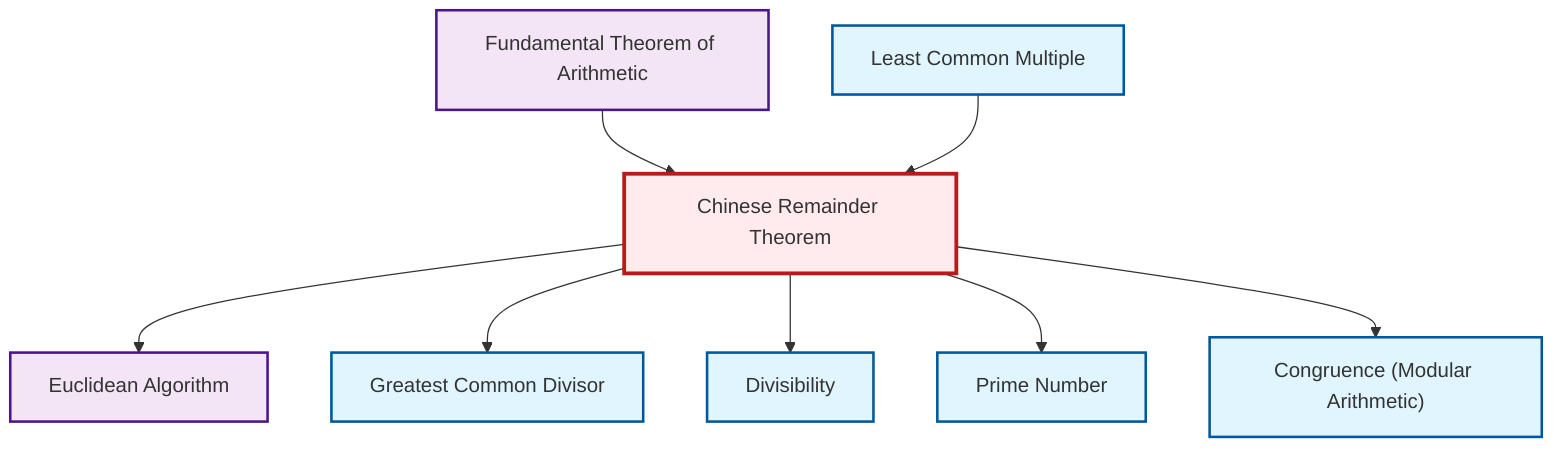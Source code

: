 graph TD
    classDef definition fill:#e1f5fe,stroke:#01579b,stroke-width:2px
    classDef theorem fill:#f3e5f5,stroke:#4a148c,stroke-width:2px
    classDef axiom fill:#fff3e0,stroke:#e65100,stroke-width:2px
    classDef example fill:#e8f5e9,stroke:#1b5e20,stroke-width:2px
    classDef current fill:#ffebee,stroke:#b71c1c,stroke-width:3px
    def-congruence["Congruence (Modular Arithmetic)"]:::definition
    def-divisibility["Divisibility"]:::definition
    def-prime["Prime Number"]:::definition
    def-lcm["Least Common Multiple"]:::definition
    def-gcd["Greatest Common Divisor"]:::definition
    thm-chinese-remainder["Chinese Remainder Theorem"]:::theorem
    thm-fundamental-arithmetic["Fundamental Theorem of Arithmetic"]:::theorem
    thm-euclidean-algorithm["Euclidean Algorithm"]:::theorem
    thm-fundamental-arithmetic --> thm-chinese-remainder
    thm-chinese-remainder --> thm-euclidean-algorithm
    thm-chinese-remainder --> def-gcd
    def-lcm --> thm-chinese-remainder
    thm-chinese-remainder --> def-divisibility
    thm-chinese-remainder --> def-prime
    thm-chinese-remainder --> def-congruence
    class thm-chinese-remainder current